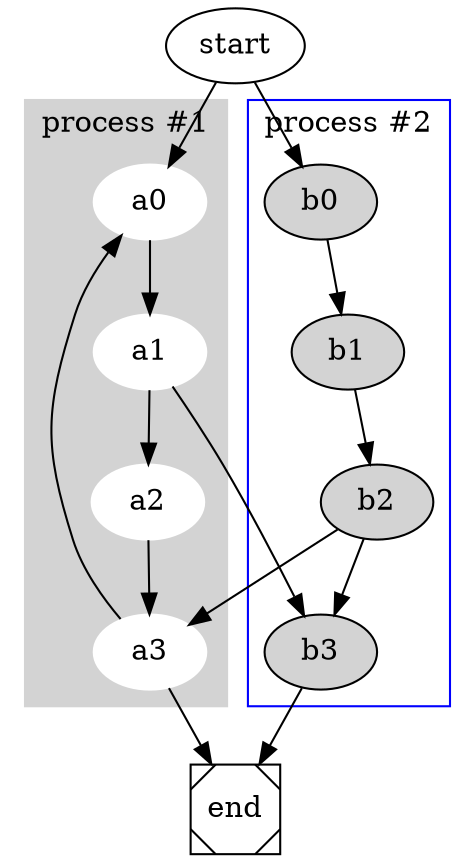 # http:

digraph G {
  subgraph cluster_0 {
    style=filled;
    color=lightgrey;
    node [style=filled,color=white];
    a0 -> a1 -> a2 -> a3;
    label = "process #1";
  }

  subgraph cluster_1 {
    node [style=filled];
    b0 -> b1 -> b2 -> b3;
    label = "process #2";
    color=blue
  }

  start -> a0;
  start -> b0;
  a1 -> b3;
  b2 -> a3;
  a3 -> a0;
  a3 -> end;
  b3 -> end;
#  start [s&ape=Mdiamond];
  end [shape=Msquare];
}
